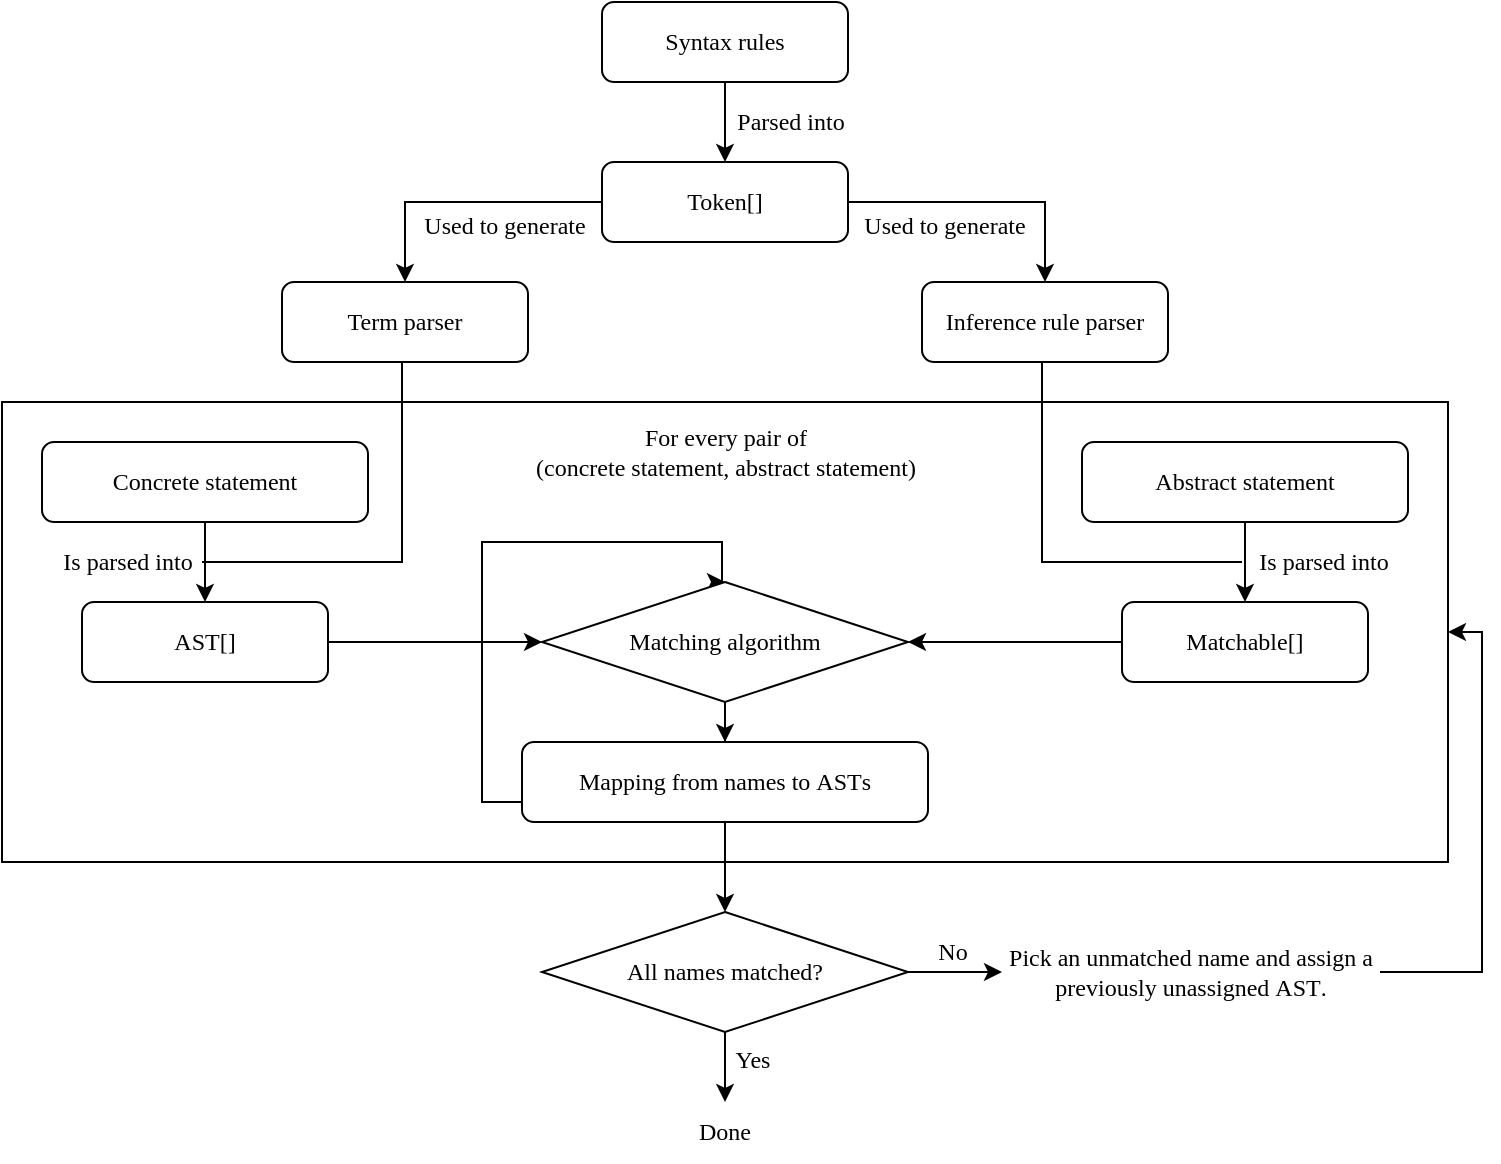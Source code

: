 <mxfile version="27.1.4">
  <diagram id="C5RBs43oDa-KdzZeNtuy" name="Page-1">
    <mxGraphModel dx="1376" dy="1020" grid="1" gridSize="10" guides="1" tooltips="1" connect="1" arrows="1" fold="1" page="1" pageScale="1" pageWidth="827" pageHeight="1169" math="0" shadow="0">
      <root>
        <mxCell id="WIyWlLk6GJQsqaUBKTNV-0" />
        <mxCell id="WIyWlLk6GJQsqaUBKTNV-1" parent="WIyWlLk6GJQsqaUBKTNV-0" />
        <mxCell id="SJAbhvmzXAdhwkTG5RAE-31" value="" style="rounded=0;whiteSpace=wrap;html=1;fillColor=none;" parent="WIyWlLk6GJQsqaUBKTNV-1" vertex="1">
          <mxGeometry x="60" y="300" width="723" height="230" as="geometry" />
        </mxCell>
        <mxCell id="SJAbhvmzXAdhwkTG5RAE-12" style="edgeStyle=orthogonalEdgeStyle;rounded=0;orthogonalLoop=1;jettySize=auto;html=1;entryX=0.5;entryY=0;entryDx=0;entryDy=0;" parent="WIyWlLk6GJQsqaUBKTNV-1" source="WIyWlLk6GJQsqaUBKTNV-3" target="SJAbhvmzXAdhwkTG5RAE-0" edge="1">
          <mxGeometry relative="1" as="geometry" />
        </mxCell>
        <mxCell id="WIyWlLk6GJQsqaUBKTNV-3" value="&lt;font face=&quot;libertine&quot;&gt;Syntax rules&lt;/font&gt;" style="rounded=1;whiteSpace=wrap;html=1;fontSize=12;glass=0;strokeWidth=1;shadow=0;" parent="WIyWlLk6GJQsqaUBKTNV-1" vertex="1">
          <mxGeometry x="360" y="100" width="123" height="40" as="geometry" />
        </mxCell>
        <mxCell id="SJAbhvmzXAdhwkTG5RAE-15" style="edgeStyle=orthogonalEdgeStyle;rounded=0;orthogonalLoop=1;jettySize=auto;html=1;entryX=0.5;entryY=0;entryDx=0;entryDy=0;" parent="WIyWlLk6GJQsqaUBKTNV-1" source="SJAbhvmzXAdhwkTG5RAE-0" target="SJAbhvmzXAdhwkTG5RAE-1" edge="1">
          <mxGeometry relative="1" as="geometry" />
        </mxCell>
        <mxCell id="SJAbhvmzXAdhwkTG5RAE-16" style="edgeStyle=orthogonalEdgeStyle;rounded=0;orthogonalLoop=1;jettySize=auto;html=1;entryX=0.5;entryY=0;entryDx=0;entryDy=0;" parent="WIyWlLk6GJQsqaUBKTNV-1" source="SJAbhvmzXAdhwkTG5RAE-0" target="SJAbhvmzXAdhwkTG5RAE-2" edge="1">
          <mxGeometry relative="1" as="geometry" />
        </mxCell>
        <mxCell id="SJAbhvmzXAdhwkTG5RAE-0" value="Token[]" style="rounded=1;whiteSpace=wrap;html=1;fontSize=12;glass=0;strokeWidth=1;shadow=0;fontFamily=NewComputerModernMono10;" parent="WIyWlLk6GJQsqaUBKTNV-1" vertex="1">
          <mxGeometry x="360" y="180" width="123" height="40" as="geometry" />
        </mxCell>
        <mxCell id="SJAbhvmzXAdhwkTG5RAE-45" style="edgeStyle=orthogonalEdgeStyle;rounded=0;orthogonalLoop=1;jettySize=auto;html=1;exitX=0.5;exitY=1;exitDx=0;exitDy=0;endArrow=none;startFill=0;" parent="WIyWlLk6GJQsqaUBKTNV-1" source="SJAbhvmzXAdhwkTG5RAE-1" edge="1">
          <mxGeometry relative="1" as="geometry">
            <mxPoint x="160.0" y="380" as="targetPoint" />
            <mxPoint x="260" y="270" as="sourcePoint" />
            <Array as="points">
              <mxPoint x="260" y="380" />
            </Array>
          </mxGeometry>
        </mxCell>
        <mxCell id="SJAbhvmzXAdhwkTG5RAE-1" value="&lt;font&gt;Term parser&lt;/font&gt;" style="rounded=1;whiteSpace=wrap;html=1;fontSize=12;glass=0;strokeWidth=1;shadow=0;fontFamily=libertine;" parent="WIyWlLk6GJQsqaUBKTNV-1" vertex="1">
          <mxGeometry x="200" y="240" width="123" height="40" as="geometry" />
        </mxCell>
        <mxCell id="SJAbhvmzXAdhwkTG5RAE-46" style="edgeStyle=orthogonalEdgeStyle;rounded=0;orthogonalLoop=1;jettySize=auto;html=1;endArrow=none;startFill=0;exitX=0.5;exitY=1;exitDx=0;exitDy=0;" parent="WIyWlLk6GJQsqaUBKTNV-1" source="SJAbhvmzXAdhwkTG5RAE-2" edge="1">
          <mxGeometry relative="1" as="geometry">
            <mxPoint x="680" y="380" as="targetPoint" />
            <mxPoint x="580.0" y="270" as="sourcePoint" />
            <Array as="points">
              <mxPoint x="580" y="380" />
            </Array>
          </mxGeometry>
        </mxCell>
        <mxCell id="SJAbhvmzXAdhwkTG5RAE-2" value="Inference rule parser" style="rounded=1;whiteSpace=wrap;html=1;fontSize=12;glass=0;strokeWidth=1;shadow=0;fontFamily=libertine;" parent="WIyWlLk6GJQsqaUBKTNV-1" vertex="1">
          <mxGeometry x="520" y="240" width="123" height="40" as="geometry" />
        </mxCell>
        <mxCell id="SJAbhvmzXAdhwkTG5RAE-41" style="edgeStyle=orthogonalEdgeStyle;rounded=0;orthogonalLoop=1;jettySize=auto;html=1;entryX=0.5;entryY=0;entryDx=0;entryDy=0;" parent="WIyWlLk6GJQsqaUBKTNV-1" source="SJAbhvmzXAdhwkTG5RAE-3" target="SJAbhvmzXAdhwkTG5RAE-11" edge="1">
          <mxGeometry relative="1" as="geometry" />
        </mxCell>
        <mxCell id="SJAbhvmzXAdhwkTG5RAE-3" value="&lt;font&gt;Abstract statement&lt;/font&gt;" style="rounded=1;whiteSpace=wrap;html=1;fontSize=12;glass=0;strokeWidth=1;shadow=0;fontFamily=libertine;" parent="WIyWlLk6GJQsqaUBKTNV-1" vertex="1">
          <mxGeometry x="600" y="320" width="163" height="40" as="geometry" />
        </mxCell>
        <mxCell id="SJAbhvmzXAdhwkTG5RAE-39" style="edgeStyle=orthogonalEdgeStyle;rounded=0;orthogonalLoop=1;jettySize=auto;html=1;" parent="WIyWlLk6GJQsqaUBKTNV-1" source="SJAbhvmzXAdhwkTG5RAE-4" target="SJAbhvmzXAdhwkTG5RAE-10" edge="1">
          <mxGeometry relative="1" as="geometry" />
        </mxCell>
        <mxCell id="SJAbhvmzXAdhwkTG5RAE-4" value="&lt;font&gt;Concrete statement&lt;/font&gt;" style="rounded=1;whiteSpace=wrap;html=1;fontSize=12;glass=0;strokeWidth=1;shadow=0;fontFamily=libertine;" parent="WIyWlLk6GJQsqaUBKTNV-1" vertex="1">
          <mxGeometry x="80" y="320" width="163" height="40" as="geometry" />
        </mxCell>
        <mxCell id="SJAbhvmzXAdhwkTG5RAE-40" style="edgeStyle=orthogonalEdgeStyle;rounded=0;orthogonalLoop=1;jettySize=auto;html=1;entryX=0;entryY=0.5;entryDx=0;entryDy=0;" parent="WIyWlLk6GJQsqaUBKTNV-1" source="SJAbhvmzXAdhwkTG5RAE-10" target="SJAbhvmzXAdhwkTG5RAE-32" edge="1">
          <mxGeometry relative="1" as="geometry" />
        </mxCell>
        <mxCell id="SJAbhvmzXAdhwkTG5RAE-10" value="&lt;font face=&quot;NewComputerModernMono10&quot;&gt;AST[]&lt;/font&gt;" style="rounded=1;whiteSpace=wrap;html=1;fontSize=12;glass=0;strokeWidth=1;shadow=0;fontFamily=libertine;" parent="WIyWlLk6GJQsqaUBKTNV-1" vertex="1">
          <mxGeometry x="100" y="400" width="123" height="40" as="geometry" />
        </mxCell>
        <mxCell id="SJAbhvmzXAdhwkTG5RAE-43" style="edgeStyle=orthogonalEdgeStyle;rounded=0;orthogonalLoop=1;jettySize=auto;html=1;entryX=1;entryY=0.5;entryDx=0;entryDy=0;" parent="WIyWlLk6GJQsqaUBKTNV-1" source="SJAbhvmzXAdhwkTG5RAE-11" target="SJAbhvmzXAdhwkTG5RAE-32" edge="1">
          <mxGeometry relative="1" as="geometry" />
        </mxCell>
        <mxCell id="SJAbhvmzXAdhwkTG5RAE-11" value="&lt;font face=&quot;NewComputerModernMono10&quot;&gt;Matchable[]&lt;/font&gt;" style="rounded=1;whiteSpace=wrap;html=1;fontSize=12;glass=0;strokeWidth=1;shadow=0;fontFamily=libertine;" parent="WIyWlLk6GJQsqaUBKTNV-1" vertex="1">
          <mxGeometry x="620" y="400" width="123" height="40" as="geometry" />
        </mxCell>
        <mxCell id="SJAbhvmzXAdhwkTG5RAE-38" style="edgeStyle=orthogonalEdgeStyle;rounded=0;orthogonalLoop=1;jettySize=auto;html=1;entryX=0.5;entryY=0;entryDx=0;entryDy=0;exitX=0;exitY=0.5;exitDx=0;exitDy=0;" parent="WIyWlLk6GJQsqaUBKTNV-1" source="SJAbhvmzXAdhwkTG5RAE-21" target="SJAbhvmzXAdhwkTG5RAE-32" edge="1">
          <mxGeometry relative="1" as="geometry">
            <Array as="points">
              <mxPoint x="320" y="500" />
              <mxPoint x="300" y="500" />
              <mxPoint x="300" y="370" />
              <mxPoint x="420" y="370" />
            </Array>
          </mxGeometry>
        </mxCell>
        <mxCell id="SJAbhvmzXAdhwkTG5RAE-49" style="edgeStyle=orthogonalEdgeStyle;rounded=0;orthogonalLoop=1;jettySize=auto;html=1;entryX=0.5;entryY=0;entryDx=0;entryDy=0;" parent="WIyWlLk6GJQsqaUBKTNV-1" source="SJAbhvmzXAdhwkTG5RAE-21" target="SJAbhvmzXAdhwkTG5RAE-48" edge="1">
          <mxGeometry relative="1" as="geometry" />
        </mxCell>
        <mxCell id="SJAbhvmzXAdhwkTG5RAE-21" value="Mapping from names to &lt;font face=&quot;NewComputerModernMono10&quot;&gt;AST&lt;/font&gt;s" style="rounded=1;whiteSpace=wrap;html=1;fontSize=12;glass=0;strokeWidth=1;shadow=0;fontFamily=libertine;" parent="WIyWlLk6GJQsqaUBKTNV-1" vertex="1">
          <mxGeometry x="320" y="470" width="203" height="40" as="geometry" />
        </mxCell>
        <mxCell id="SJAbhvmzXAdhwkTG5RAE-25" value="Parsed into" style="text;html=1;align=center;verticalAlign=middle;whiteSpace=wrap;rounded=0;fontFamily=libertine;" parent="WIyWlLk6GJQsqaUBKTNV-1" vertex="1">
          <mxGeometry x="408" y="140" width="93" height="40" as="geometry" />
        </mxCell>
        <mxCell id="SJAbhvmzXAdhwkTG5RAE-26" value="Used to generate" style="text;html=1;align=center;verticalAlign=middle;whiteSpace=wrap;rounded=0;fontFamily=libertine;" parent="WIyWlLk6GJQsqaUBKTNV-1" vertex="1">
          <mxGeometry x="260" y="192" width="103" height="40" as="geometry" />
        </mxCell>
        <mxCell id="SJAbhvmzXAdhwkTG5RAE-30" value="Used to generate" style="text;html=1;align=center;verticalAlign=middle;whiteSpace=wrap;rounded=0;fontFamily=libertine;" parent="WIyWlLk6GJQsqaUBKTNV-1" vertex="1">
          <mxGeometry x="480" y="192" width="103" height="40" as="geometry" />
        </mxCell>
        <mxCell id="SJAbhvmzXAdhwkTG5RAE-44" style="edgeStyle=orthogonalEdgeStyle;rounded=0;orthogonalLoop=1;jettySize=auto;html=1;" parent="WIyWlLk6GJQsqaUBKTNV-1" source="SJAbhvmzXAdhwkTG5RAE-32" target="SJAbhvmzXAdhwkTG5RAE-21" edge="1">
          <mxGeometry relative="1" as="geometry" />
        </mxCell>
        <mxCell id="SJAbhvmzXAdhwkTG5RAE-32" value="Matching algorithm" style="rhombus;whiteSpace=wrap;html=1;fontFamily=libertine;" parent="WIyWlLk6GJQsqaUBKTNV-1" vertex="1">
          <mxGeometry x="330" y="390" width="183" height="60" as="geometry" />
        </mxCell>
        <mxCell id="SJAbhvmzXAdhwkTG5RAE-35" value="For every pair of&lt;div&gt;(concrete statement, abstract statement)&lt;/div&gt;" style="text;html=1;align=center;verticalAlign=middle;whiteSpace=wrap;rounded=0;fontFamily=libertine;" parent="WIyWlLk6GJQsqaUBKTNV-1" vertex="1">
          <mxGeometry x="257.5" y="310" width="328" height="30" as="geometry" />
        </mxCell>
        <mxCell id="SJAbhvmzXAdhwkTG5RAE-51" style="edgeStyle=orthogonalEdgeStyle;rounded=0;orthogonalLoop=1;jettySize=auto;html=1;entryX=0.5;entryY=0;entryDx=0;entryDy=0;" parent="WIyWlLk6GJQsqaUBKTNV-1" source="SJAbhvmzXAdhwkTG5RAE-48" target="SJAbhvmzXAdhwkTG5RAE-50" edge="1">
          <mxGeometry relative="1" as="geometry" />
        </mxCell>
        <mxCell id="SJAbhvmzXAdhwkTG5RAE-56" style="edgeStyle=orthogonalEdgeStyle;rounded=0;orthogonalLoop=1;jettySize=auto;html=1;entryX=0;entryY=0.5;entryDx=0;entryDy=0;" parent="WIyWlLk6GJQsqaUBKTNV-1" source="SJAbhvmzXAdhwkTG5RAE-48" target="SJAbhvmzXAdhwkTG5RAE-54" edge="1">
          <mxGeometry relative="1" as="geometry" />
        </mxCell>
        <mxCell id="SJAbhvmzXAdhwkTG5RAE-48" value="All names matched?" style="rhombus;whiteSpace=wrap;html=1;fontFamily=libertine;" parent="WIyWlLk6GJQsqaUBKTNV-1" vertex="1">
          <mxGeometry x="330" y="555" width="183" height="60" as="geometry" />
        </mxCell>
        <mxCell id="SJAbhvmzXAdhwkTG5RAE-50" value="Done" style="text;html=1;align=center;verticalAlign=middle;whiteSpace=wrap;rounded=0;fontFamily=libertine;" parent="WIyWlLk6GJQsqaUBKTNV-1" vertex="1">
          <mxGeometry x="390" y="650" width="63" height="30" as="geometry" />
        </mxCell>
        <mxCell id="SJAbhvmzXAdhwkTG5RAE-52" value="Yes" style="text;html=1;align=center;verticalAlign=middle;whiteSpace=wrap;rounded=0;fontFamily=libertine;" parent="WIyWlLk6GJQsqaUBKTNV-1" vertex="1">
          <mxGeometry x="404" y="614" width="63" height="30" as="geometry" />
        </mxCell>
        <mxCell id="SJAbhvmzXAdhwkTG5RAE-53" value="No" style="text;html=1;align=center;verticalAlign=middle;whiteSpace=wrap;rounded=0;fontFamily=libertine;" parent="WIyWlLk6GJQsqaUBKTNV-1" vertex="1">
          <mxGeometry x="504" y="560" width="63" height="30" as="geometry" />
        </mxCell>
        <mxCell id="SJAbhvmzXAdhwkTG5RAE-57" style="edgeStyle=orthogonalEdgeStyle;rounded=0;orthogonalLoop=1;jettySize=auto;html=1;entryX=1;entryY=0.5;entryDx=0;entryDy=0;" parent="WIyWlLk6GJQsqaUBKTNV-1" source="SJAbhvmzXAdhwkTG5RAE-54" target="SJAbhvmzXAdhwkTG5RAE-31" edge="1">
          <mxGeometry relative="1" as="geometry">
            <Array as="points">
              <mxPoint x="800" y="585" />
              <mxPoint x="800" y="415" />
            </Array>
          </mxGeometry>
        </mxCell>
        <mxCell id="SJAbhvmzXAdhwkTG5RAE-54" value="Pick an unmatched name and assign a previously unassigned &lt;font face=&quot;NewComputerModernMono10&quot;&gt;AST&lt;/font&gt;." style="text;html=1;align=center;verticalAlign=middle;whiteSpace=wrap;rounded=0;fontFamily=libertine;spacing=4;" parent="WIyWlLk6GJQsqaUBKTNV-1" vertex="1">
          <mxGeometry x="560" y="565" width="189" height="40" as="geometry" />
        </mxCell>
        <mxCell id="SJAbhvmzXAdhwkTG5RAE-58" value="Is parsed into" style="text;html=1;align=center;verticalAlign=middle;whiteSpace=wrap;rounded=0;fontFamily=libertine;" parent="WIyWlLk6GJQsqaUBKTNV-1" vertex="1">
          <mxGeometry x="84" y="360" width="78" height="40" as="geometry" />
        </mxCell>
        <mxCell id="SJAbhvmzXAdhwkTG5RAE-60" value="Is parsed into" style="text;html=1;align=center;verticalAlign=middle;whiteSpace=wrap;rounded=0;fontFamily=libertine;" parent="WIyWlLk6GJQsqaUBKTNV-1" vertex="1">
          <mxGeometry x="682" y="360" width="78" height="40" as="geometry" />
        </mxCell>
      </root>
    </mxGraphModel>
  </diagram>
</mxfile>
